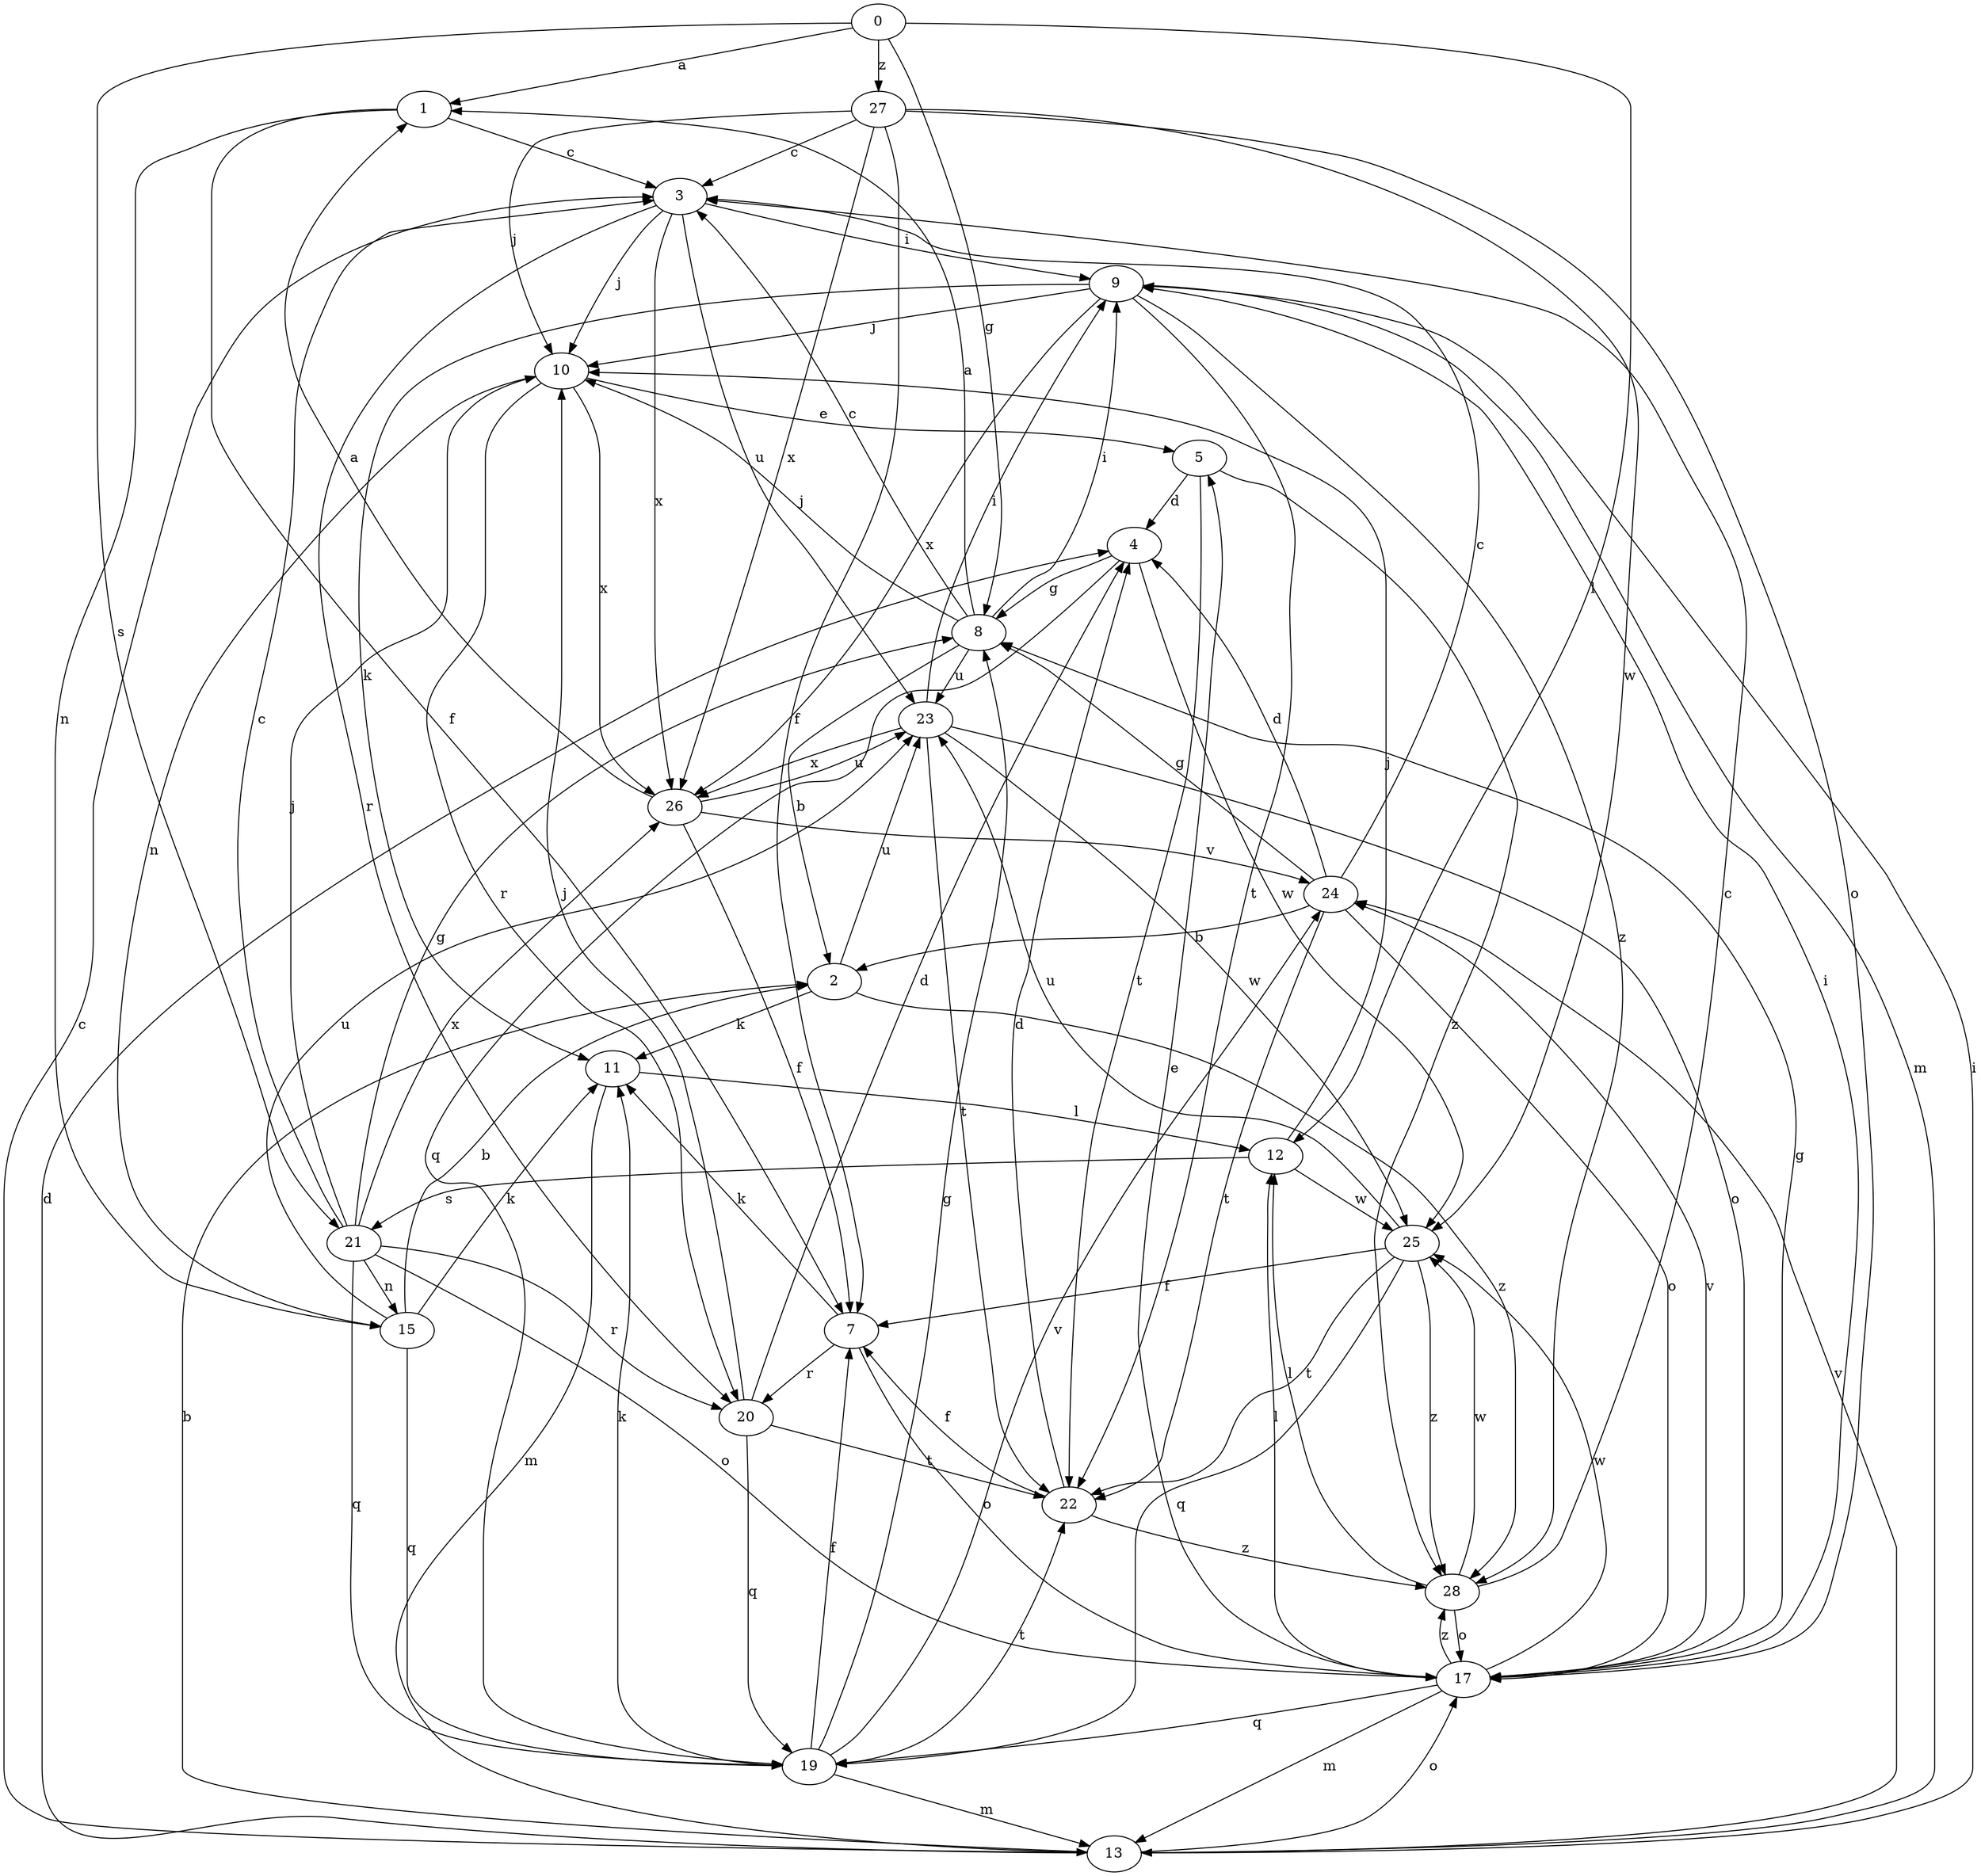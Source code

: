 strict digraph  {
0;
1;
2;
3;
4;
5;
7;
8;
9;
10;
11;
12;
13;
15;
17;
19;
20;
21;
22;
23;
24;
25;
26;
27;
28;
0 -> 1  [label=a];
0 -> 8  [label=g];
0 -> 12  [label=l];
0 -> 21  [label=s];
0 -> 27  [label=z];
1 -> 3  [label=c];
1 -> 7  [label=f];
1 -> 15  [label=n];
2 -> 11  [label=k];
2 -> 23  [label=u];
2 -> 28  [label=z];
3 -> 9  [label=i];
3 -> 10  [label=j];
3 -> 20  [label=r];
3 -> 23  [label=u];
3 -> 26  [label=x];
4 -> 8  [label=g];
4 -> 19  [label=q];
4 -> 25  [label=w];
5 -> 4  [label=d];
5 -> 22  [label=t];
5 -> 28  [label=z];
7 -> 11  [label=k];
7 -> 17  [label=o];
7 -> 20  [label=r];
8 -> 1  [label=a];
8 -> 2  [label=b];
8 -> 3  [label=c];
8 -> 9  [label=i];
8 -> 10  [label=j];
8 -> 23  [label=u];
9 -> 10  [label=j];
9 -> 11  [label=k];
9 -> 13  [label=m];
9 -> 22  [label=t];
9 -> 26  [label=x];
9 -> 28  [label=z];
10 -> 5  [label=e];
10 -> 15  [label=n];
10 -> 20  [label=r];
10 -> 26  [label=x];
11 -> 12  [label=l];
11 -> 13  [label=m];
12 -> 10  [label=j];
12 -> 21  [label=s];
12 -> 25  [label=w];
13 -> 2  [label=b];
13 -> 3  [label=c];
13 -> 4  [label=d];
13 -> 9  [label=i];
13 -> 17  [label=o];
13 -> 24  [label=v];
15 -> 2  [label=b];
15 -> 11  [label=k];
15 -> 19  [label=q];
15 -> 23  [label=u];
17 -> 5  [label=e];
17 -> 8  [label=g];
17 -> 9  [label=i];
17 -> 12  [label=l];
17 -> 13  [label=m];
17 -> 19  [label=q];
17 -> 24  [label=v];
17 -> 25  [label=w];
17 -> 28  [label=z];
19 -> 7  [label=f];
19 -> 8  [label=g];
19 -> 11  [label=k];
19 -> 13  [label=m];
19 -> 22  [label=t];
19 -> 24  [label=v];
20 -> 4  [label=d];
20 -> 10  [label=j];
20 -> 19  [label=q];
20 -> 22  [label=t];
21 -> 3  [label=c];
21 -> 8  [label=g];
21 -> 10  [label=j];
21 -> 15  [label=n];
21 -> 17  [label=o];
21 -> 19  [label=q];
21 -> 20  [label=r];
21 -> 26  [label=x];
22 -> 4  [label=d];
22 -> 7  [label=f];
22 -> 28  [label=z];
23 -> 9  [label=i];
23 -> 17  [label=o];
23 -> 22  [label=t];
23 -> 25  [label=w];
23 -> 26  [label=x];
24 -> 2  [label=b];
24 -> 3  [label=c];
24 -> 4  [label=d];
24 -> 8  [label=g];
24 -> 17  [label=o];
24 -> 22  [label=t];
25 -> 7  [label=f];
25 -> 19  [label=q];
25 -> 22  [label=t];
25 -> 23  [label=u];
25 -> 28  [label=z];
26 -> 1  [label=a];
26 -> 7  [label=f];
26 -> 23  [label=u];
26 -> 24  [label=v];
27 -> 3  [label=c];
27 -> 7  [label=f];
27 -> 10  [label=j];
27 -> 17  [label=o];
27 -> 25  [label=w];
27 -> 26  [label=x];
28 -> 3  [label=c];
28 -> 12  [label=l];
28 -> 17  [label=o];
28 -> 25  [label=w];
}
